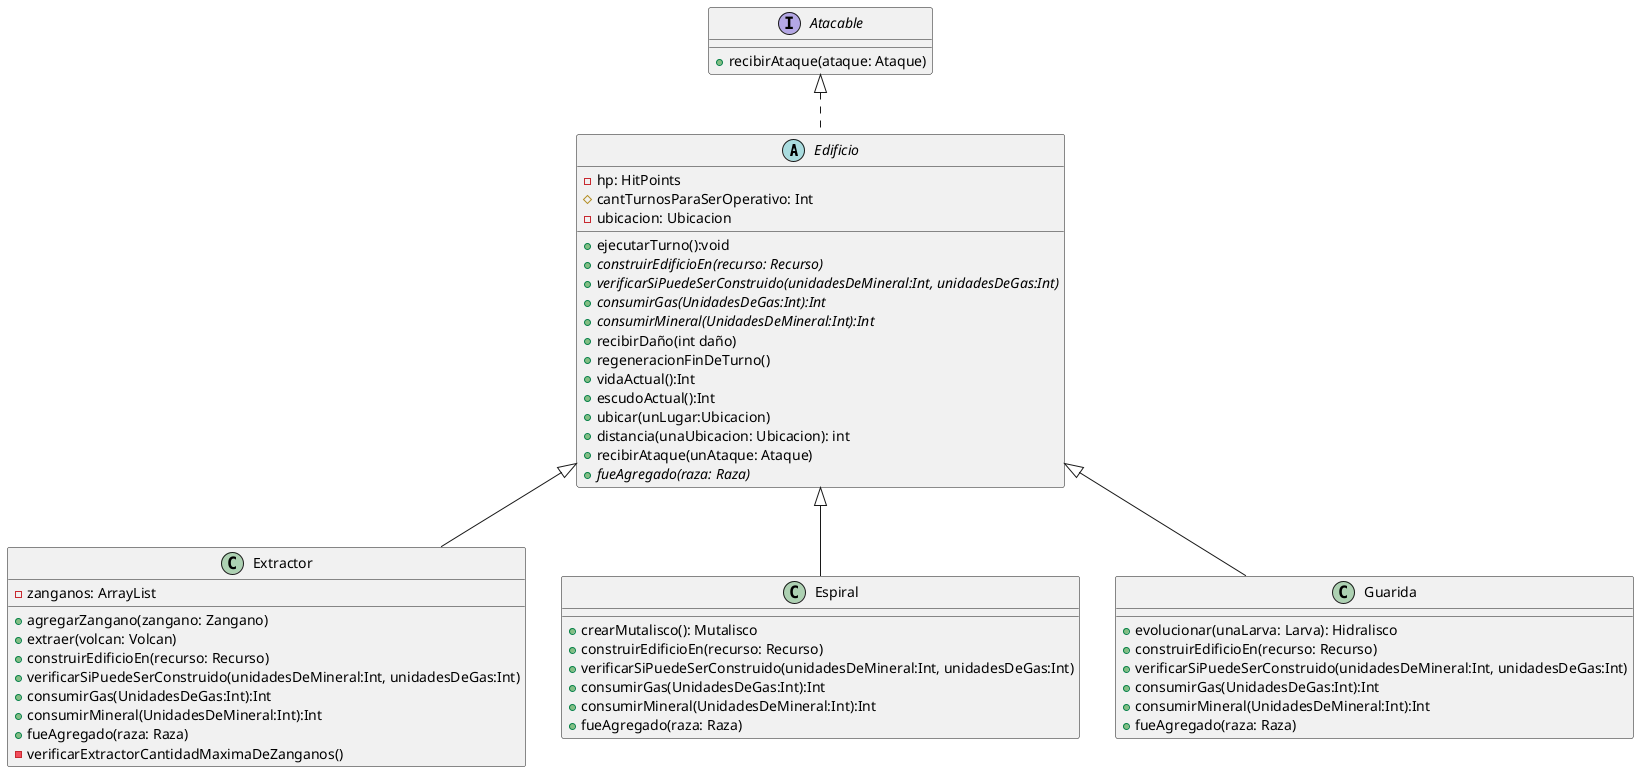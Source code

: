 @startuml
'https://plantuml.com/class-diagram

abstract class Edificio {
    -hp: HitPoints
    #cantTurnosParaSerOperativo: Int
    -ubicacion: Ubicacion
    +ejecutarTurno():void
    + {abstract} construirEdificioEn(recurso: Recurso)
    + {abstract} verificarSiPuedeSerConstruido(unidadesDeMineral:Int, unidadesDeGas:Int)
    + {abstract} consumirGas(UnidadesDeGas:Int):Int
    + {abstract} consumirMineral(UnidadesDeMineral:Int):Int
    +recibirDaño(int daño)
    +regeneracionFinDeTurno()
    +vidaActual():Int
    +escudoActual():Int
    + ubicar(unLugar:Ubicacion)
    + distancia(unaUbicacion: Ubicacion): int
    +recibirAtaque(unAtaque: Ataque)
    + {abstract} fueAgregado(raza: Raza)
}

class Extractor{

    -zanganos: ArrayList

    +agregarZangano(zangano: Zangano)
    +extraer(volcan: Volcan)
    +construirEdificioEn(recurso: Recurso)
    +verificarSiPuedeSerConstruido(unidadesDeMineral:Int, unidadesDeGas:Int)
    + consumirGas(UnidadesDeGas:Int):Int
    + consumirMineral(UnidadesDeMineral:Int):Int
    + fueAgregado(raza: Raza)
    -verificarExtractorCantidadMaximaDeZanganos()
}

class Espiral{

    +crearMutalisco(): Mutalisco
    +construirEdificioEn(recurso: Recurso)
    +verificarSiPuedeSerConstruido(unidadesDeMineral:Int, unidadesDeGas:Int)
    + consumirGas(UnidadesDeGas:Int):Int
    + consumirMineral(UnidadesDeMineral:Int):Int
    + fueAgregado(raza: Raza)
}

class Guarida{

    +evolucionar(unaLarva: Larva): Hidralisco
    +construirEdificioEn(recurso: Recurso)
    +verificarSiPuedeSerConstruido(unidadesDeMineral:Int, unidadesDeGas:Int)
    + consumirGas(UnidadesDeGas:Int):Int
    + consumirMineral(UnidadesDeMineral:Int):Int
    + fueAgregado(raza: Raza)
}
interface Atacable {
    +recibirAtaque(ataque: Ataque)
}

Edificio <|-- Extractor
Edificio <|-- Espiral
Edificio <|-- Guarida
Atacable <|.. Edificio

@enduml